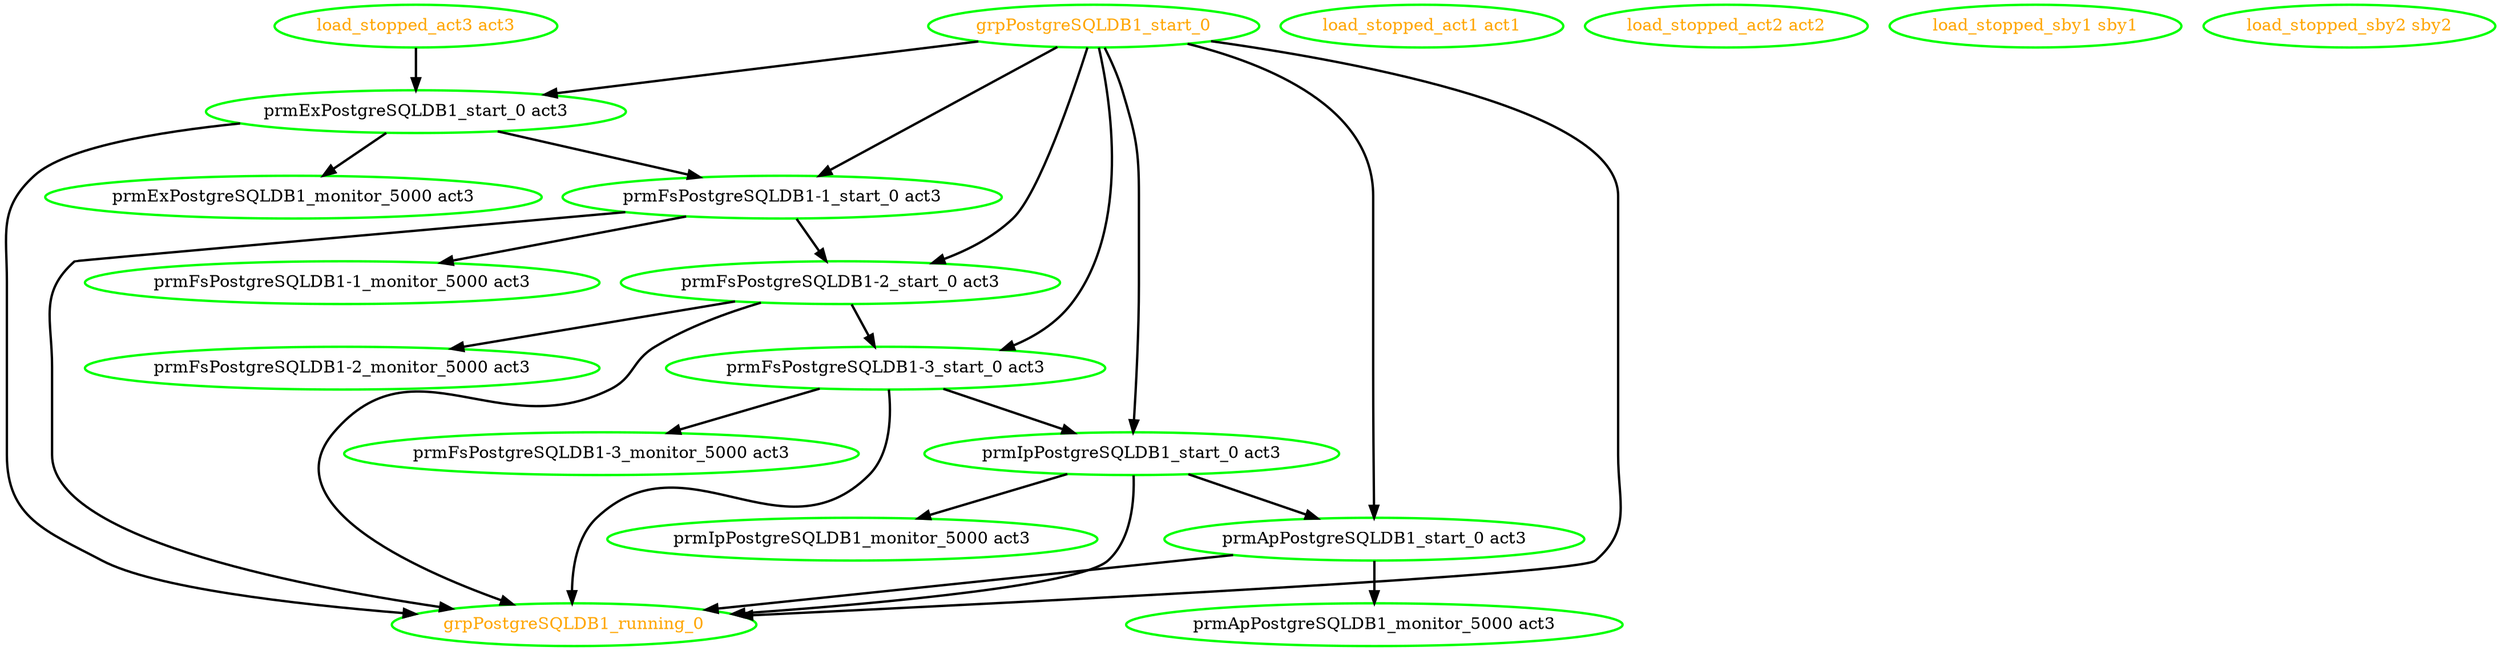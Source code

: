 digraph "g" {
"grpPostgreSQLDB1_running_0" [ style=bold color="green" fontcolor="orange"]
"grpPostgreSQLDB1_start_0" -> "grpPostgreSQLDB1_running_0" [ style = bold]
"grpPostgreSQLDB1_start_0" -> "prmApPostgreSQLDB1_start_0 act3" [ style = bold]
"grpPostgreSQLDB1_start_0" -> "prmExPostgreSQLDB1_start_0 act3" [ style = bold]
"grpPostgreSQLDB1_start_0" -> "prmFsPostgreSQLDB1-1_start_0 act3" [ style = bold]
"grpPostgreSQLDB1_start_0" -> "prmFsPostgreSQLDB1-2_start_0 act3" [ style = bold]
"grpPostgreSQLDB1_start_0" -> "prmFsPostgreSQLDB1-3_start_0 act3" [ style = bold]
"grpPostgreSQLDB1_start_0" -> "prmIpPostgreSQLDB1_start_0 act3" [ style = bold]
"grpPostgreSQLDB1_start_0" [ style=bold color="green" fontcolor="orange"]
"load_stopped_act1 act1" [ style=bold color="green" fontcolor="orange"]
"load_stopped_act2 act2" [ style=bold color="green" fontcolor="orange"]
"load_stopped_act3 act3" -> "prmExPostgreSQLDB1_start_0 act3" [ style = bold]
"load_stopped_act3 act3" [ style=bold color="green" fontcolor="orange"]
"load_stopped_sby1 sby1" [ style=bold color="green" fontcolor="orange"]
"load_stopped_sby2 sby2" [ style=bold color="green" fontcolor="orange"]
"prmApPostgreSQLDB1_monitor_5000 act3" [ style=bold color="green" fontcolor="black"]
"prmApPostgreSQLDB1_start_0 act3" -> "grpPostgreSQLDB1_running_0" [ style = bold]
"prmApPostgreSQLDB1_start_0 act3" -> "prmApPostgreSQLDB1_monitor_5000 act3" [ style = bold]
"prmApPostgreSQLDB1_start_0 act3" [ style=bold color="green" fontcolor="black"]
"prmExPostgreSQLDB1_monitor_5000 act3" [ style=bold color="green" fontcolor="black"]
"prmExPostgreSQLDB1_start_0 act3" -> "grpPostgreSQLDB1_running_0" [ style = bold]
"prmExPostgreSQLDB1_start_0 act3" -> "prmExPostgreSQLDB1_monitor_5000 act3" [ style = bold]
"prmExPostgreSQLDB1_start_0 act3" -> "prmFsPostgreSQLDB1-1_start_0 act3" [ style = bold]
"prmExPostgreSQLDB1_start_0 act3" [ style=bold color="green" fontcolor="black"]
"prmFsPostgreSQLDB1-1_monitor_5000 act3" [ style=bold color="green" fontcolor="black"]
"prmFsPostgreSQLDB1-1_start_0 act3" -> "grpPostgreSQLDB1_running_0" [ style = bold]
"prmFsPostgreSQLDB1-1_start_0 act3" -> "prmFsPostgreSQLDB1-1_monitor_5000 act3" [ style = bold]
"prmFsPostgreSQLDB1-1_start_0 act3" -> "prmFsPostgreSQLDB1-2_start_0 act3" [ style = bold]
"prmFsPostgreSQLDB1-1_start_0 act3" [ style=bold color="green" fontcolor="black"]
"prmFsPostgreSQLDB1-2_monitor_5000 act3" [ style=bold color="green" fontcolor="black"]
"prmFsPostgreSQLDB1-2_start_0 act3" -> "grpPostgreSQLDB1_running_0" [ style = bold]
"prmFsPostgreSQLDB1-2_start_0 act3" -> "prmFsPostgreSQLDB1-2_monitor_5000 act3" [ style = bold]
"prmFsPostgreSQLDB1-2_start_0 act3" -> "prmFsPostgreSQLDB1-3_start_0 act3" [ style = bold]
"prmFsPostgreSQLDB1-2_start_0 act3" [ style=bold color="green" fontcolor="black"]
"prmFsPostgreSQLDB1-3_monitor_5000 act3" [ style=bold color="green" fontcolor="black"]
"prmFsPostgreSQLDB1-3_start_0 act3" -> "grpPostgreSQLDB1_running_0" [ style = bold]
"prmFsPostgreSQLDB1-3_start_0 act3" -> "prmFsPostgreSQLDB1-3_monitor_5000 act3" [ style = bold]
"prmFsPostgreSQLDB1-3_start_0 act3" -> "prmIpPostgreSQLDB1_start_0 act3" [ style = bold]
"prmFsPostgreSQLDB1-3_start_0 act3" [ style=bold color="green" fontcolor="black"]
"prmIpPostgreSQLDB1_monitor_5000 act3" [ style=bold color="green" fontcolor="black"]
"prmIpPostgreSQLDB1_start_0 act3" -> "grpPostgreSQLDB1_running_0" [ style = bold]
"prmIpPostgreSQLDB1_start_0 act3" -> "prmApPostgreSQLDB1_start_0 act3" [ style = bold]
"prmIpPostgreSQLDB1_start_0 act3" -> "prmIpPostgreSQLDB1_monitor_5000 act3" [ style = bold]
"prmIpPostgreSQLDB1_start_0 act3" [ style=bold color="green" fontcolor="black"]
}
